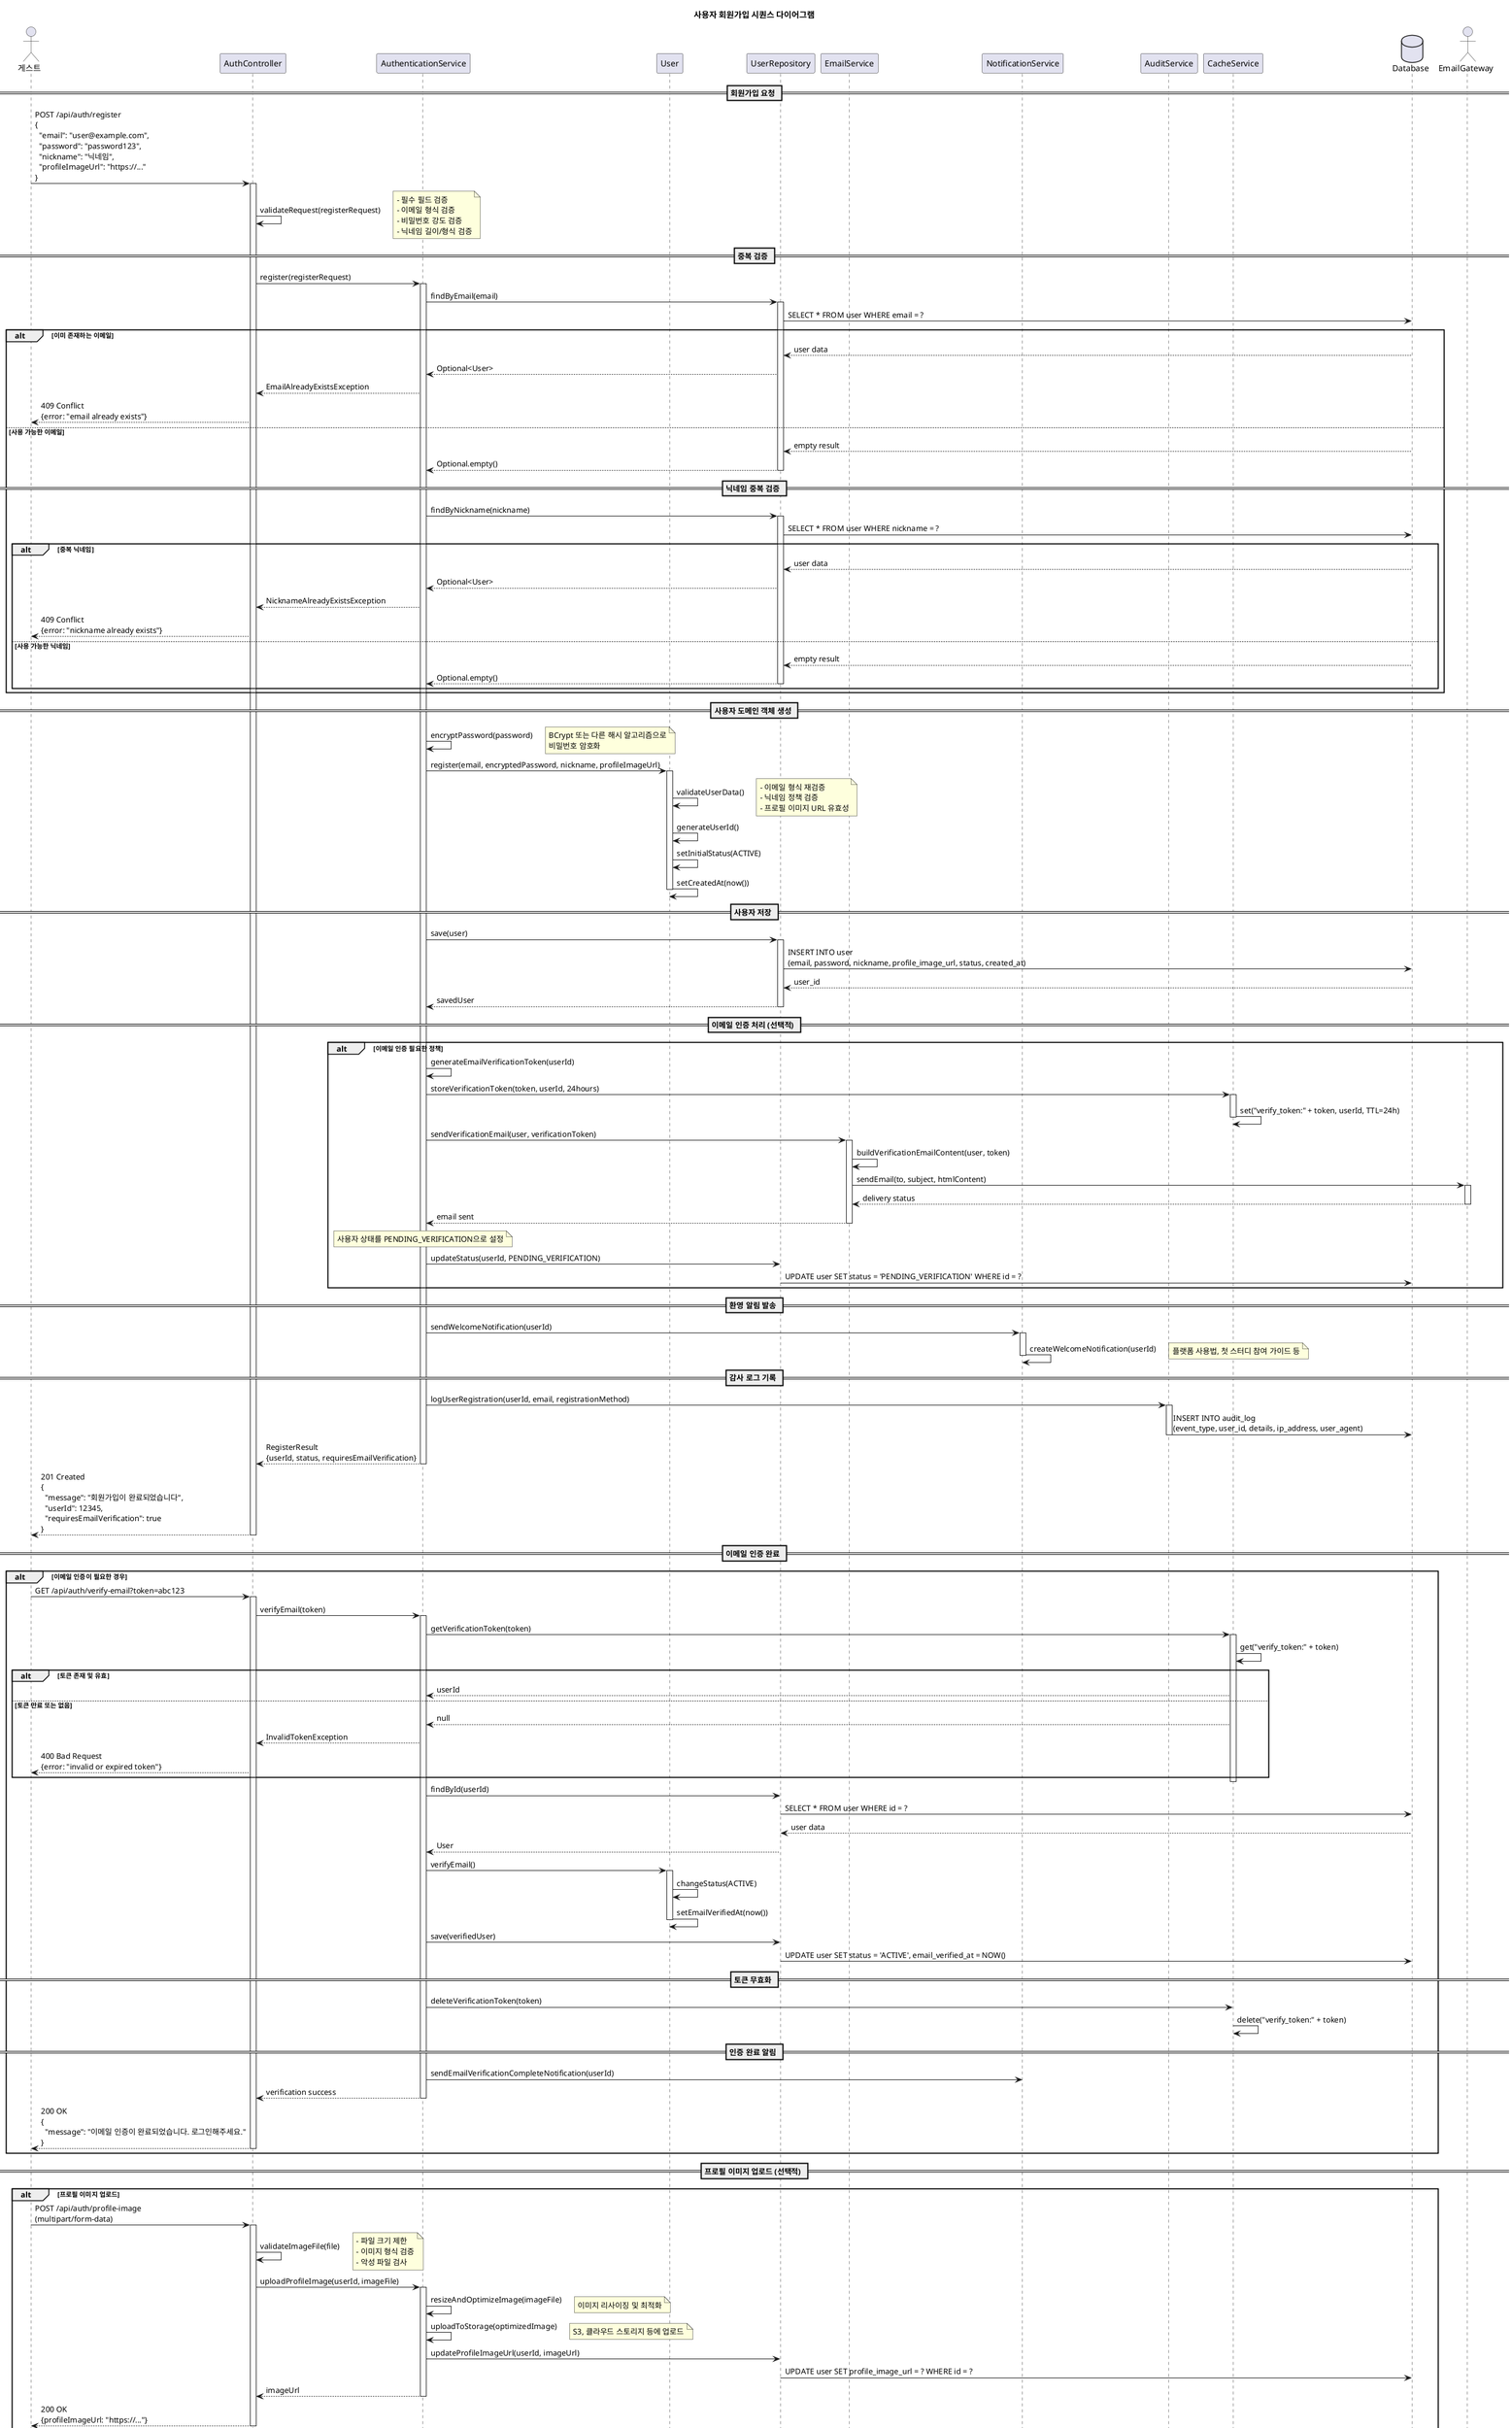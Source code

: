@startuml
title 사용자 회원가입 시퀀스 다이어그램

actor "게스트" as Guest
participant "AuthController" as Controller
participant "AuthenticationService" as AuthService
participant "User" as UserDomain
participant "UserRepository" as UserRepo
participant "EmailService" as EmailService
participant "NotificationService" as NotifyService
participant "AuditService" as AuditService
participant "CacheService" as CacheService
database "Database" as DB
actor "EmailGateway" as EmailGW

== 회원가입 요청 ==
Guest -> Controller: POST /api/auth/register\n{\n  "email": "user@example.com",\n  "password": "password123",\n  "nickname": "닉네임",\n  "profileImageUrl": "https://..."\n}
activate Controller

Controller -> Controller: validateRequest(registerRequest)
note right: - 필수 필드 검증\n- 이메일 형식 검증\n- 비밀번호 강도 검증\n- 닉네임 길이/형식 검증

== 중복 검증 ==
Controller -> AuthService: register(registerRequest)
activate AuthService

AuthService -> UserRepo: findByEmail(email)
activate UserRepo
UserRepo -> DB: SELECT * FROM user WHERE email = ?
alt 이미 존재하는 이메일
    DB --> UserRepo: user data
    UserRepo --> AuthService: Optional<User>
    AuthService --> Controller: EmailAlreadyExistsException
    Controller --> Guest: 409 Conflict\n{error: "email already exists"}
else 사용 가능한 이메일
    DB --> UserRepo: empty result
    UserRepo --> AuthService: Optional.empty()
    deactivate UserRepo

    == 닉네임 중복 검증 ==
    AuthService -> UserRepo: findByNickname(nickname)
    activate UserRepo
    UserRepo -> DB: SELECT * FROM user WHERE nickname = ?
    alt 중복 닉네임
        DB --> UserRepo: user data
        UserRepo --> AuthService: Optional<User>
        AuthService --> Controller: NicknameAlreadyExistsException
        Controller --> Guest: 409 Conflict\n{error: "nickname already exists"}
    else 사용 가능한 닉네임
        DB --> UserRepo: empty result
        UserRepo --> AuthService: Optional.empty()
        deactivate UserRepo
    end
end

== 사용자 도메인 객체 생성 ==
AuthService -> AuthService: encryptPassword(password)
note right: BCrypt 또는 다른 해시 알고리즘으로\n비밀번호 암호화

AuthService -> UserDomain: register(email, encryptedPassword, nickname, profileImageUrl)
activate UserDomain

UserDomain -> UserDomain: validateUserData()
note right: - 이메일 형식 재검증\n- 닉네임 정책 검증\n- 프로필 이미지 URL 유효성

UserDomain -> UserDomain: generateUserId()
UserDomain -> UserDomain: setInitialStatus(ACTIVE)
UserDomain -> UserDomain: setCreatedAt(now())

deactivate UserDomain

== 사용자 저장 ==
AuthService -> UserRepo: save(user)
activate UserRepo
UserRepo -> DB: INSERT INTO user\n(email, password, nickname, profile_image_url, status, created_at)
DB --> UserRepo: user_id
UserRepo --> AuthService: savedUser
deactivate UserRepo

== 이메일 인증 처리 (선택적) ==
alt 이메일 인증 필요한 정책
    AuthService -> AuthService: generateEmailVerificationToken(userId)

    AuthService -> CacheService: storeVerificationToken(token, userId, 24hours)
    activate CacheService
    CacheService -> CacheService: set("verify_token:" + token, userId, TTL=24h)
    deactivate CacheService

    AuthService -> EmailService: sendVerificationEmail(user, verificationToken)
    activate EmailService
    EmailService -> EmailService: buildVerificationEmailContent(user, token)
    EmailService -> EmailGW: sendEmail(to, subject, htmlContent)
    activate EmailGW
    EmailGW --> EmailService: delivery status
    deactivate EmailGW
    EmailService --> AuthService: email sent
    deactivate EmailService

    note over AuthService: 사용자 상태를 PENDING_VERIFICATION으로 설정
    AuthService -> UserRepo: updateStatus(userId, PENDING_VERIFICATION)
    UserRepo -> DB: UPDATE user SET status = 'PENDING_VERIFICATION' WHERE id = ?
end

== 환영 알림 발송 ==
AuthService -> NotifyService: sendWelcomeNotification(userId)
activate NotifyService
NotifyService -> NotifyService: createWelcomeNotification(userId)
note right: 플랫폼 사용법, 첫 스터디 참여 가이드 등
deactivate NotifyService

== 감사 로그 기록 ==
AuthService -> AuditService: logUserRegistration(userId, email, registrationMethod)
activate AuditService
AuditService -> DB: INSERT INTO audit_log\n(event_type, user_id, details, ip_address, user_agent)
deactivate AuditService

AuthService --> Controller: RegisterResult\n{userId, status, requiresEmailVerification}
deactivate AuthService

Controller --> Guest: 201 Created\n{\n  "message": "회원가입이 완료되었습니다",\n  "userId": 12345,\n  "requiresEmailVerification": true\n}
deactivate Controller

== 이메일 인증 완료 ==
alt 이메일 인증이 필요한 경우
    Guest -> Controller: GET /api/auth/verify-email?token=abc123
    activate Controller

    Controller -> AuthService: verifyEmail(token)
    activate AuthService

    AuthService -> CacheService: getVerificationToken(token)
    activate CacheService
    CacheService -> CacheService: get("verify_token:" + token)
    alt 토큰 존재 및 유효
        CacheService --> AuthService: userId
    else 토큰 만료 또는 없음
        CacheService --> AuthService: null
        AuthService --> Controller: InvalidTokenException
        Controller --> Guest: 400 Bad Request\n{error: "invalid or expired token"}
    end
    deactivate CacheService

    AuthService -> UserRepo: findById(userId)
    UserRepo -> DB: SELECT * FROM user WHERE id = ?
    DB --> UserRepo: user data
    UserRepo --> AuthService: User

    AuthService -> UserDomain: verifyEmail()
    activate UserDomain
    UserDomain -> UserDomain: changeStatus(ACTIVE)
    UserDomain -> UserDomain: setEmailVerifiedAt(now())
    deactivate UserDomain

    AuthService -> UserRepo: save(verifiedUser)
    UserRepo -> DB: UPDATE user SET status = 'ACTIVE', email_verified_at = NOW()

    == 토큰 무효화 ==
    AuthService -> CacheService: deleteVerificationToken(token)
    CacheService -> CacheService: delete("verify_token:" + token)

    == 인증 완료 알림 ==
    AuthService -> NotifyService: sendEmailVerificationCompleteNotification(userId)

    AuthService --> Controller: verification success
    deactivate AuthService

    Controller --> Guest: 200 OK\n{\n  "message": "이메일 인증이 완료되었습니다. 로그인해주세요."\n}
    deactivate Controller
end

== 프로필 이미지 업로드 (선택적) ==
alt 프로필 이미지 업로드
    Guest -> Controller: POST /api/auth/profile-image\n(multipart/form-data)
    activate Controller

    Controller -> Controller: validateImageFile(file)
    note right: - 파일 크기 제한\n- 이미지 형식 검증\n- 악성 파일 검사

    Controller -> AuthService: uploadProfileImage(userId, imageFile)
    activate AuthService

    AuthService -> AuthService: resizeAndOptimizeImage(imageFile)
    note right: 이미지 리사이징 및 최적화

    AuthService -> AuthService: uploadToStorage(optimizedImage)
    note right: S3, 클라우드 스토리지 등에 업로드

    AuthService -> UserRepo: updateProfileImageUrl(userId, imageUrl)
    UserRepo -> DB: UPDATE user SET profile_image_url = ? WHERE id = ?

    AuthService --> Controller: imageUrl
    deactivate AuthService

    Controller --> Guest: 200 OK\n{profileImageUrl: "https://..."}
    deactivate Controller
end

== 예외 처리 ==
alt 유효성 검증 실패
    Controller --> Guest: 400 Bad Request\n{\n  "error": "validation failed",\n  "details": [\n    {"field": "email", "message": "invalid format"},\n    {"field": "password", "message": "too weak"}\n  ]\n}
else 이메일 중복
    AuthService --> Controller: EmailAlreadyExistsException
    Controller --> Guest: 409 Conflict\n{error: "email already exists"}
else 닉네임 중복
    AuthService --> Controller: NicknameAlreadyExistsException
    Controller --> Guest: 409 Conflict\n{error: "nickname already exists"}
else 데이터베이스 오류
    UserRepo --> AuthService: DataAccessException
    AuthService --> Controller: RegistrationException
    Controller --> Guest: 500 Internal Server Error\n{error: "registration failed"}
else 이메일 발송 실패
    EmailGW --> EmailService: delivery failed
    EmailService --> AuthService: email delivery failed
    note over AuthService: 사용자는 생성되지만\n수동 인증 또는 재발송 필요
    AuthService --> Controller: RegistrationResult\n{status: "created_but_email_failed"}
end

@enduml
